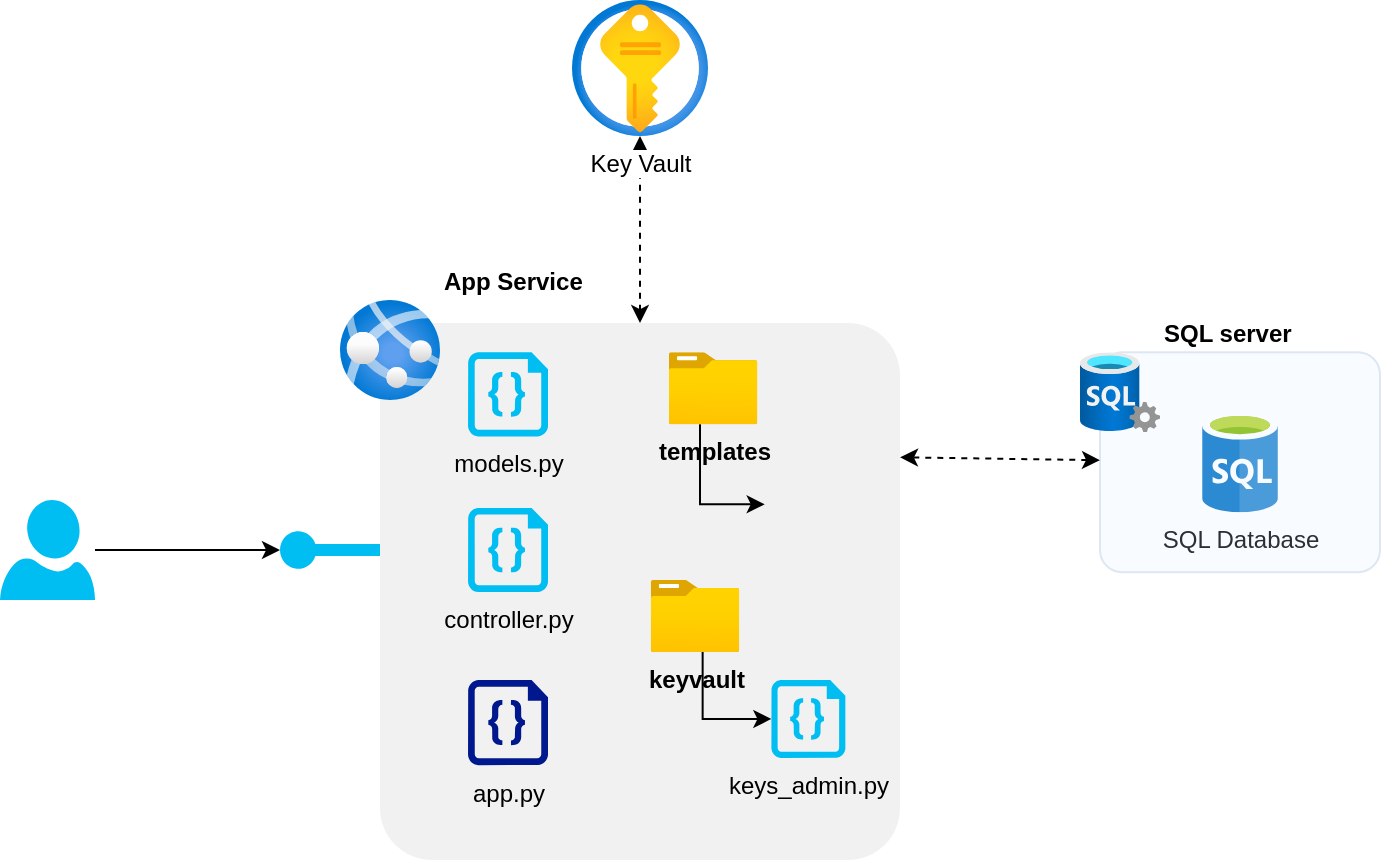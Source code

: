 <mxfile version="21.3.7" type="device">
  <diagram name="Página-1" id="JmG3GwpAE5fcn18zszXR">
    <mxGraphModel dx="1386" dy="820" grid="1" gridSize="10" guides="1" tooltips="1" connect="1" arrows="1" fold="1" page="1" pageScale="1" pageWidth="827" pageHeight="1169" math="0" shadow="0">
      <root>
        <mxCell id="0" />
        <mxCell id="1" parent="0" />
        <mxCell id="F5zMpHnIpJGTu0lZ9Wiw-11" value="" style="rounded=1;arcSize=10;strokeColor=none;fillColor=#DBDBDB;gradientColor=none;opacity=40;" vertex="1" parent="1">
          <mxGeometry x="220" y="316.53" width="260" height="268.47" as="geometry" />
        </mxCell>
        <mxCell id="F5zMpHnIpJGTu0lZ9Wiw-1" value="App Service" style="image;aspect=fixed;html=1;points=[];align=left;fontSize=12;image=img/lib/azure2/app_services/App_Services.svg;labelPosition=right;verticalLabelPosition=top;verticalAlign=bottom;fontStyle=1" vertex="1" parent="1">
          <mxGeometry x="200" y="305" width="50" height="50" as="geometry" />
        </mxCell>
        <mxCell id="F5zMpHnIpJGTu0lZ9Wiw-23" style="edgeStyle=orthogonalEdgeStyle;rounded=0;orthogonalLoop=1;jettySize=auto;html=1;dashed=1;startArrow=classic;startFill=1;" edge="1" parent="1" source="F5zMpHnIpJGTu0lZ9Wiw-2" target="F5zMpHnIpJGTu0lZ9Wiw-11">
          <mxGeometry relative="1" as="geometry" />
        </mxCell>
        <mxCell id="F5zMpHnIpJGTu0lZ9Wiw-2" value="Key Vault" style="image;aspect=fixed;html=1;points=[];align=center;fontSize=12;image=img/lib/azure2/security/Key_Vaults.svg;" vertex="1" parent="1">
          <mxGeometry x="316" y="155" width="68" height="68" as="geometry" />
        </mxCell>
        <mxCell id="F5zMpHnIpJGTu0lZ9Wiw-4" value="SQL Database" style="image;sketch=0;aspect=fixed;html=1;points=[];align=center;fontSize=12;image=img/lib/mscae/SQL_Database_generic.svg;labelBackgroundColor=none;" vertex="1" parent="1">
          <mxGeometry x="631" y="361.12" width="38" height="50" as="geometry" />
        </mxCell>
        <mxCell id="F5zMpHnIpJGTu0lZ9Wiw-16" style="rounded=0;orthogonalLoop=1;jettySize=auto;html=1;entryX=0;entryY=0.5;entryDx=0;entryDy=0;edgeStyle=elbowEdgeStyle;" edge="1" parent="1" source="F5zMpHnIpJGTu0lZ9Wiw-6" target="F5zMpHnIpJGTu0lZ9Wiw-13">
          <mxGeometry relative="1" as="geometry">
            <Array as="points">
              <mxPoint x="380" y="375" />
            </Array>
          </mxGeometry>
        </mxCell>
        <mxCell id="F5zMpHnIpJGTu0lZ9Wiw-6" value="templates" style="image;aspect=fixed;html=1;points=[];align=center;fontSize=12;image=img/lib/azure2/general/Folder_Blank.svg;fontStyle=1;labelBackgroundColor=none;" vertex="1" parent="1">
          <mxGeometry x="364.36" y="331.12" width="44.36" height="36" as="geometry" />
        </mxCell>
        <mxCell id="F5zMpHnIpJGTu0lZ9Wiw-7" value="keys_admin.py" style="verticalLabelPosition=bottom;html=1;verticalAlign=top;align=center;strokeColor=none;fillColor=#00BEF2;shape=mxgraph.azure.code_file;pointerEvents=1;aspect=fixed;" vertex="1" parent="1">
          <mxGeometry x="415.68" y="495" width="37" height="38.97" as="geometry" />
        </mxCell>
        <mxCell id="F5zMpHnIpJGTu0lZ9Wiw-12" value="app.py" style="sketch=0;aspect=fixed;pointerEvents=1;shadow=0;dashed=0;html=1;strokeColor=none;labelPosition=center;verticalLabelPosition=bottom;verticalAlign=top;align=center;fillColor=#00188D;shape=mxgraph.azure.code_file" vertex="1" parent="1">
          <mxGeometry x="264" y="495" width="40" height="42.58" as="geometry" />
        </mxCell>
        <mxCell id="F5zMpHnIpJGTu0lZ9Wiw-13" value="" style="shape=image;html=1;verticalAlign=top;verticalLabelPosition=bottom;labelBackgroundColor=#ffffff;imageAspect=0;aspect=fixed;image=https://cdn1.iconfinder.com/data/icons/bootstrap-vol-3/16/filetype-html-128.png" vertex="1" parent="1">
          <mxGeometry x="412.36" y="387.12" width="40" height="40" as="geometry" />
        </mxCell>
        <mxCell id="F5zMpHnIpJGTu0lZ9Wiw-17" style="rounded=0;orthogonalLoop=1;jettySize=auto;html=1;entryX=0;entryY=0.5;entryDx=0;entryDy=0;edgeStyle=elbowEdgeStyle;entryPerimeter=0;" edge="1" parent="1" source="F5zMpHnIpJGTu0lZ9Wiw-18" target="F5zMpHnIpJGTu0lZ9Wiw-7">
          <mxGeometry relative="1" as="geometry">
            <Array as="points">
              <mxPoint x="381.32" y="493.97" />
            </Array>
            <mxPoint x="395.32" y="513.97" as="targetPoint" />
          </mxGeometry>
        </mxCell>
        <mxCell id="F5zMpHnIpJGTu0lZ9Wiw-18" value="keyvault" style="image;aspect=fixed;html=1;points=[];align=center;fontSize=12;image=img/lib/azure2/general/Folder_Blank.svg;fontStyle=1;labelBackgroundColor=none;" vertex="1" parent="1">
          <mxGeometry x="355.32" y="445" width="44.36" height="36" as="geometry" />
        </mxCell>
        <mxCell id="F5zMpHnIpJGTu0lZ9Wiw-21" value="controller.py" style="verticalLabelPosition=bottom;html=1;verticalAlign=top;align=center;strokeColor=none;fillColor=#00BEF2;shape=mxgraph.azure.code_file;pointerEvents=1;aspect=fixed;" vertex="1" parent="1">
          <mxGeometry x="264" y="408.94" width="40" height="42.12" as="geometry" />
        </mxCell>
        <mxCell id="F5zMpHnIpJGTu0lZ9Wiw-22" value="models.py" style="verticalLabelPosition=bottom;html=1;verticalAlign=top;align=center;strokeColor=none;fillColor=#00BEF2;shape=mxgraph.azure.code_file;pointerEvents=1;aspect=fixed;" vertex="1" parent="1">
          <mxGeometry x="264" y="331.12" width="40" height="42.12" as="geometry" />
        </mxCell>
        <mxCell id="F5zMpHnIpJGTu0lZ9Wiw-25" style="rounded=0;orthogonalLoop=1;jettySize=auto;html=1;entryX=1;entryY=0.25;entryDx=0;entryDy=0;dashed=1;endArrow=classic;endFill=1;startArrow=classic;startFill=1;" edge="1" parent="1" source="F5zMpHnIpJGTu0lZ9Wiw-24" target="F5zMpHnIpJGTu0lZ9Wiw-11">
          <mxGeometry relative="1" as="geometry" />
        </mxCell>
        <mxCell id="F5zMpHnIpJGTu0lZ9Wiw-24" value="" style="rounded=1;arcSize=10;strokeColor=#6c8ebf;fillColor=#dae8fc;opacity=20;" vertex="1" parent="1">
          <mxGeometry x="580" y="331.12" width="140" height="110" as="geometry" />
        </mxCell>
        <mxCell id="F5zMpHnIpJGTu0lZ9Wiw-3" value="SQL server" style="image;aspect=fixed;html=1;points=[];align=left;fontSize=12;image=img/lib/azure2/databases/SQL_Server.svg;labelBackgroundColor=none;labelPosition=right;verticalLabelPosition=top;verticalAlign=bottom;fontStyle=1" vertex="1" parent="1">
          <mxGeometry x="570" y="331.12" width="40" height="40" as="geometry" />
        </mxCell>
        <mxCell id="F5zMpHnIpJGTu0lZ9Wiw-26" value="" style="verticalLabelPosition=bottom;html=1;verticalAlign=top;align=center;strokeColor=none;fillColor=#00BEF2;shape=mxgraph.azure.service_endpoint;" vertex="1" parent="1">
          <mxGeometry x="170" y="420" width="50" height="20" as="geometry" />
        </mxCell>
        <mxCell id="F5zMpHnIpJGTu0lZ9Wiw-28" style="edgeStyle=orthogonalEdgeStyle;rounded=0;orthogonalLoop=1;jettySize=auto;html=1;entryX=0;entryY=0.5;entryDx=0;entryDy=0;entryPerimeter=0;" edge="1" parent="1" source="F5zMpHnIpJGTu0lZ9Wiw-27" target="F5zMpHnIpJGTu0lZ9Wiw-26">
          <mxGeometry relative="1" as="geometry" />
        </mxCell>
        <mxCell id="F5zMpHnIpJGTu0lZ9Wiw-27" value="" style="verticalLabelPosition=bottom;html=1;verticalAlign=top;align=center;strokeColor=none;fillColor=#00BEF2;shape=mxgraph.azure.user;" vertex="1" parent="1">
          <mxGeometry x="30" y="405" width="47.5" height="50" as="geometry" />
        </mxCell>
      </root>
    </mxGraphModel>
  </diagram>
</mxfile>
